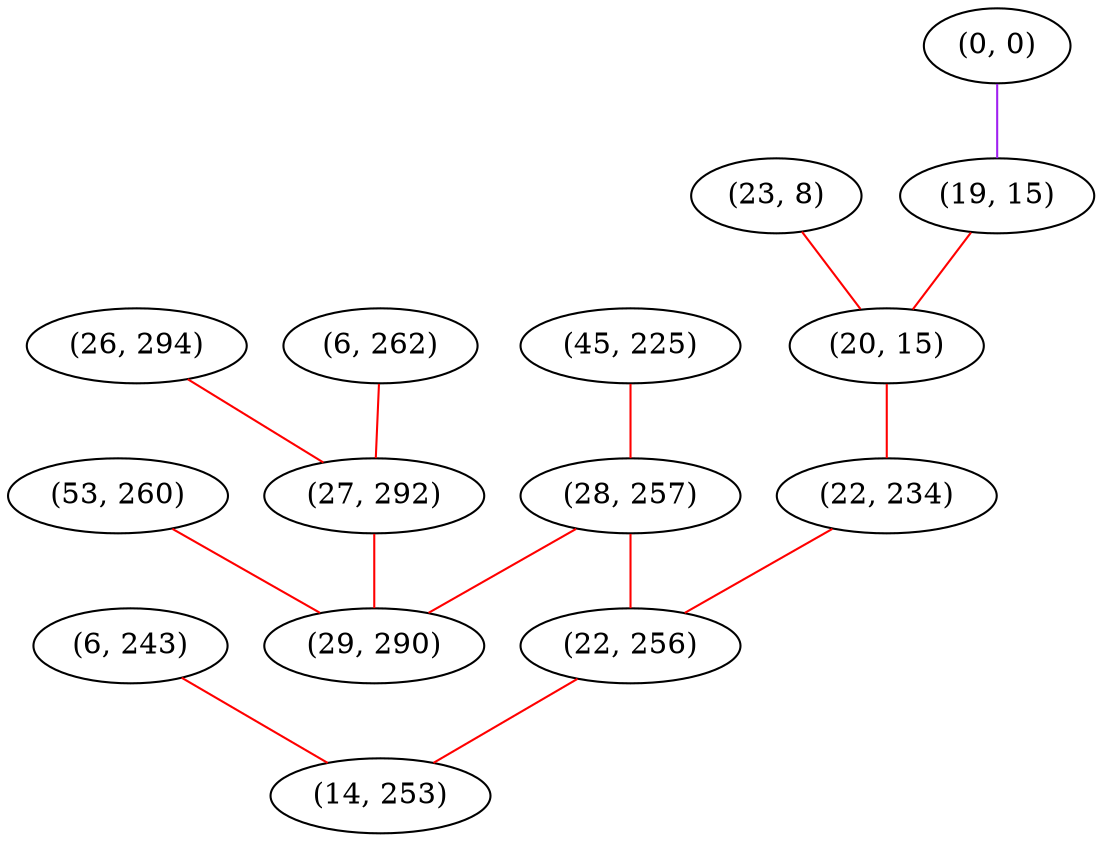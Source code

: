 graph "" {
"(6, 243)";
"(45, 225)";
"(26, 294)";
"(6, 262)";
"(23, 8)";
"(0, 0)";
"(19, 15)";
"(53, 260)";
"(27, 292)";
"(28, 257)";
"(29, 290)";
"(20, 15)";
"(22, 234)";
"(22, 256)";
"(14, 253)";
"(6, 243)" -- "(14, 253)"  [color=red, key=0, weight=1];
"(45, 225)" -- "(28, 257)"  [color=red, key=0, weight=1];
"(26, 294)" -- "(27, 292)"  [color=red, key=0, weight=1];
"(6, 262)" -- "(27, 292)"  [color=red, key=0, weight=1];
"(23, 8)" -- "(20, 15)"  [color=red, key=0, weight=1];
"(0, 0)" -- "(19, 15)"  [color=purple, key=0, weight=4];
"(19, 15)" -- "(20, 15)"  [color=red, key=0, weight=1];
"(53, 260)" -- "(29, 290)"  [color=red, key=0, weight=1];
"(27, 292)" -- "(29, 290)"  [color=red, key=0, weight=1];
"(28, 257)" -- "(29, 290)"  [color=red, key=0, weight=1];
"(28, 257)" -- "(22, 256)"  [color=red, key=0, weight=1];
"(20, 15)" -- "(22, 234)"  [color=red, key=0, weight=1];
"(22, 234)" -- "(22, 256)"  [color=red, key=0, weight=1];
"(22, 256)" -- "(14, 253)"  [color=red, key=0, weight=1];
}
